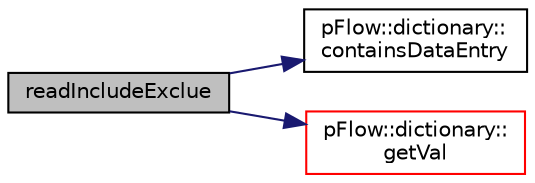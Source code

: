 digraph "readIncludeExclue"
{
 // LATEX_PDF_SIZE
  edge [fontname="Helvetica",fontsize="10",labelfontname="Helvetica",labelfontsize="10"];
  node [fontname="Helvetica",fontsize="10",shape=record];
  rankdir="LR";
  Node1 [label="readIncludeExclue",height=0.2,width=0.4,color="black", fillcolor="grey75", style="filled", fontcolor="black",tooltip=" "];
  Node1 -> Node2 [color="midnightblue",fontsize="10",style="solid",fontname="Helvetica"];
  Node2 [label="pFlow::dictionary::\lcontainsDataEntry",height=0.2,width=0.4,color="black", fillcolor="white", style="filled",URL="$classpFlow_1_1dictionary.html#a7ca8222c7de98177fe1e8e9d2615f77d",tooltip="check if a data entry exist"];
  Node1 -> Node3 [color="midnightblue",fontsize="10",style="solid",fontname="Helvetica"];
  Node3 [label="pFlow::dictionary::\lgetVal",height=0.2,width=0.4,color="red", fillcolor="white", style="filled",URL="$classpFlow_1_1dictionary.html#a523bcff98ab38f3c5961e56eeb0b1d47",tooltip="get the value of data entry"];
}
